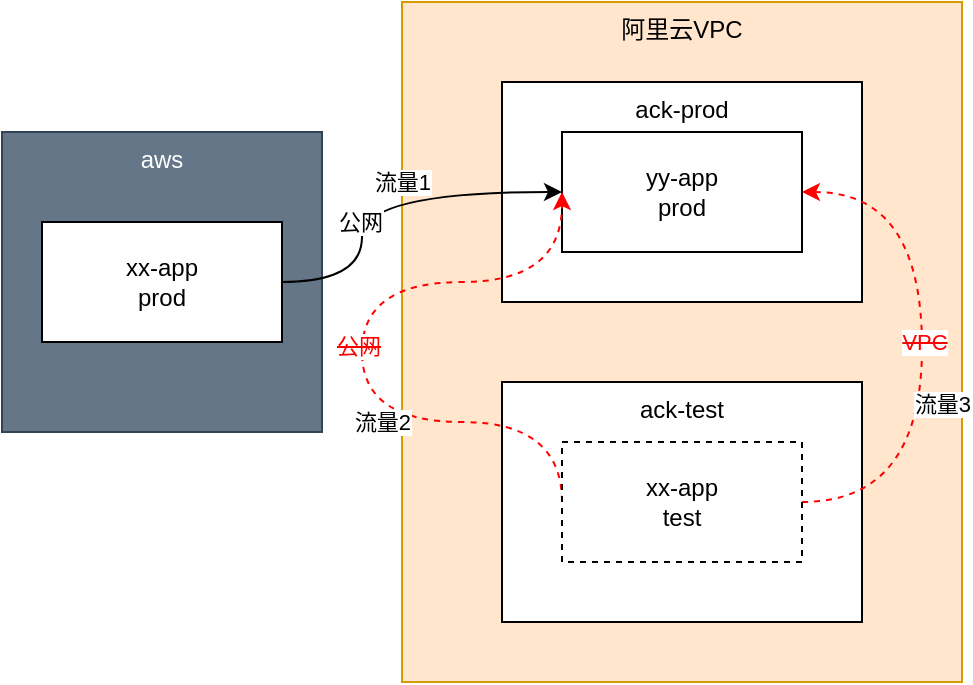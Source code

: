 <mxfile version="20.3.2" type="github">
  <diagram id="2ftBjiH8lEcCfbuBBb2n" name="第 1 页">
    <mxGraphModel dx="618" dy="397" grid="1" gridSize="10" guides="1" tooltips="1" connect="1" arrows="1" fold="1" page="1" pageScale="1" pageWidth="827" pageHeight="1169" math="0" shadow="0">
      <root>
        <mxCell id="0" />
        <mxCell id="1" parent="0" />
        <mxCell id="6paZGjhw5KKwfcysO-gR-1" value="aws" style="rounded=0;whiteSpace=wrap;html=1;verticalAlign=top;fillColor=#647687;fontColor=#ffffff;strokeColor=#314354;" vertex="1" parent="1">
          <mxGeometry x="180" y="255" width="160" height="150" as="geometry" />
        </mxCell>
        <mxCell id="6paZGjhw5KKwfcysO-gR-2" value="阿里云VPC" style="rounded=0;whiteSpace=wrap;html=1;align=center;verticalAlign=top;fillColor=#ffe6cc;strokeColor=#d79b00;" vertex="1" parent="1">
          <mxGeometry x="380" y="190" width="280" height="340" as="geometry" />
        </mxCell>
        <mxCell id="6paZGjhw5KKwfcysO-gR-3" value="xx-app&lt;br&gt;prod" style="rounded=0;whiteSpace=wrap;html=1;" vertex="1" parent="1">
          <mxGeometry x="200" y="300" width="120" height="60" as="geometry" />
        </mxCell>
        <mxCell id="6paZGjhw5KKwfcysO-gR-6" value="ack-prod" style="rounded=0;whiteSpace=wrap;html=1;verticalAlign=top;" vertex="1" parent="1">
          <mxGeometry x="430" y="230" width="180" height="110" as="geometry" />
        </mxCell>
        <mxCell id="6paZGjhw5KKwfcysO-gR-4" value="yy-app&lt;br&gt;prod" style="rounded=0;whiteSpace=wrap;html=1;" vertex="1" parent="1">
          <mxGeometry x="460" y="255" width="120" height="60" as="geometry" />
        </mxCell>
        <mxCell id="6paZGjhw5KKwfcysO-gR-5" style="edgeStyle=orthogonalEdgeStyle;rounded=0;orthogonalLoop=1;jettySize=auto;html=1;entryX=0;entryY=0.5;entryDx=0;entryDy=0;curved=1;" edge="1" parent="1" source="6paZGjhw5KKwfcysO-gR-3" target="6paZGjhw5KKwfcysO-gR-4">
          <mxGeometry relative="1" as="geometry">
            <Array as="points">
              <mxPoint x="360" y="330" />
              <mxPoint x="360" y="285" />
            </Array>
          </mxGeometry>
        </mxCell>
        <mxCell id="6paZGjhw5KKwfcysO-gR-11" value="公网" style="edgeLabel;html=1;align=center;verticalAlign=middle;resizable=0;points=[];fontColor=#000000;" vertex="1" connectable="0" parent="6paZGjhw5KKwfcysO-gR-5">
          <mxGeometry x="-0.534" y="1" relative="1" as="geometry">
            <mxPoint y="-27" as="offset" />
          </mxGeometry>
        </mxCell>
        <mxCell id="6paZGjhw5KKwfcysO-gR-16" value="流量1" style="edgeLabel;html=1;align=center;verticalAlign=middle;resizable=0;points=[];fontColor=#000000;" vertex="1" connectable="0" parent="6paZGjhw5KKwfcysO-gR-5">
          <mxGeometry x="0.134" y="-6" relative="1" as="geometry">
            <mxPoint y="-11" as="offset" />
          </mxGeometry>
        </mxCell>
        <mxCell id="6paZGjhw5KKwfcysO-gR-7" value="ack-test" style="rounded=0;whiteSpace=wrap;html=1;verticalAlign=top;" vertex="1" parent="1">
          <mxGeometry x="430" y="380" width="180" height="120" as="geometry" />
        </mxCell>
        <mxCell id="6paZGjhw5KKwfcysO-gR-9" style="edgeStyle=orthogonalEdgeStyle;curved=1;rounded=0;orthogonalLoop=1;jettySize=auto;html=1;entryX=0;entryY=0.5;entryDx=0;entryDy=0;exitX=0;exitY=0.5;exitDx=0;exitDy=0;dashed=1;strokeColor=#FF0000;" edge="1" parent="1" source="6paZGjhw5KKwfcysO-gR-8" target="6paZGjhw5KKwfcysO-gR-4">
          <mxGeometry relative="1" as="geometry">
            <Array as="points">
              <mxPoint x="460" y="400" />
              <mxPoint x="360" y="400" />
              <mxPoint x="360" y="330" />
              <mxPoint x="460" y="330" />
            </Array>
          </mxGeometry>
        </mxCell>
        <mxCell id="6paZGjhw5KKwfcysO-gR-13" value="&lt;strike&gt;公网&lt;/strike&gt;" style="edgeLabel;html=1;align=center;verticalAlign=middle;resizable=0;points=[];fontColor=#FF0000;" vertex="1" connectable="0" parent="6paZGjhw5KKwfcysO-gR-9">
          <mxGeometry x="0.007" y="2" relative="1" as="geometry">
            <mxPoint as="offset" />
          </mxGeometry>
        </mxCell>
        <mxCell id="6paZGjhw5KKwfcysO-gR-15" value="流量2" style="edgeLabel;html=1;align=center;verticalAlign=middle;resizable=0;points=[];fontColor=#000000;" vertex="1" connectable="0" parent="6paZGjhw5KKwfcysO-gR-9">
          <mxGeometry x="-0.119" y="-5" relative="1" as="geometry">
            <mxPoint x="5" y="16" as="offset" />
          </mxGeometry>
        </mxCell>
        <mxCell id="6paZGjhw5KKwfcysO-gR-12" style="edgeStyle=orthogonalEdgeStyle;curved=1;rounded=0;orthogonalLoop=1;jettySize=auto;html=1;entryX=1;entryY=0.5;entryDx=0;entryDy=0;dashed=1;strokeColor=#FF0000;fontColor=#000000;exitX=1;exitY=0.5;exitDx=0;exitDy=0;" edge="1" parent="1" source="6paZGjhw5KKwfcysO-gR-8" target="6paZGjhw5KKwfcysO-gR-4">
          <mxGeometry relative="1" as="geometry">
            <Array as="points">
              <mxPoint x="640" y="440" />
              <mxPoint x="640" y="285" />
            </Array>
          </mxGeometry>
        </mxCell>
        <mxCell id="6paZGjhw5KKwfcysO-gR-14" value="&lt;strike&gt;VPC&lt;/strike&gt;" style="edgeLabel;html=1;align=center;verticalAlign=middle;resizable=0;points=[];fontColor=#FF0000;" vertex="1" connectable="0" parent="6paZGjhw5KKwfcysO-gR-12">
          <mxGeometry x="0.022" y="-1" relative="1" as="geometry">
            <mxPoint as="offset" />
          </mxGeometry>
        </mxCell>
        <mxCell id="6paZGjhw5KKwfcysO-gR-17" value="流量3" style="edgeLabel;html=1;align=center;verticalAlign=middle;resizable=0;points=[];fontColor=#000000;" vertex="1" connectable="0" parent="6paZGjhw5KKwfcysO-gR-12">
          <mxGeometry x="-0.231" y="4" relative="1" as="geometry">
            <mxPoint x="14" y="-4" as="offset" />
          </mxGeometry>
        </mxCell>
        <mxCell id="6paZGjhw5KKwfcysO-gR-8" value="xx-app&lt;br&gt;test" style="rounded=0;whiteSpace=wrap;html=1;dashed=1;" vertex="1" parent="1">
          <mxGeometry x="460" y="410" width="120" height="60" as="geometry" />
        </mxCell>
      </root>
    </mxGraphModel>
  </diagram>
</mxfile>
